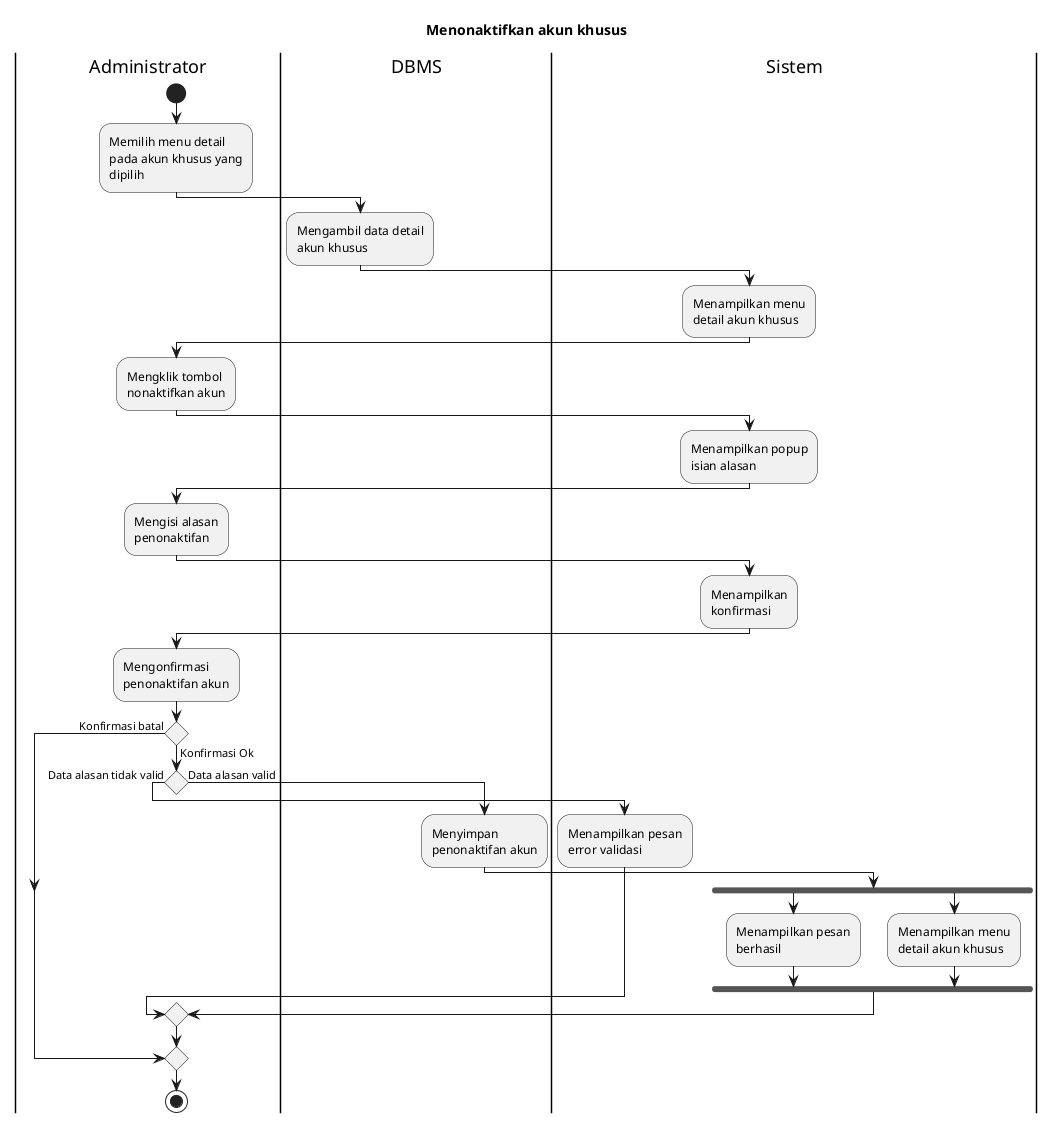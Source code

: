 @startuml UC-MGUSER-013 - Menonaktifkan akun khusus
skinparam wrapWidth 140

title Menonaktifkan akun khusus

|Administrator|
start
:Memilih menu detail pada akun khusus yang dipilih;

|DBMS|
:Mengambil data detail akun khusus;

|Sistem|
:Menampilkan menu detail akun khusus;

|Administrator|
:Mengklik tombol nonaktifkan akun;

|Sistem|
:Menampilkan popup isian alasan;

|Administrator|
:Mengisi alasan penonaktifan;

|Sistem|
:Menampilkan konfirmasi;

|Administrator|
:Mengonfirmasi penonaktifan akun;

if () then (Konfirmasi batal)
else (Konfirmasi Ok)
  if () then (Data alasan tidak valid)
    |Sistem|
    :Menampilkan pesan error validasi;
  else (Data alasan valid)
    |DBMS|
    :Menyimpan penonaktifan akun;

    |Sistem|
    fork
      :Menampilkan pesan berhasil;
    fork again
      :Menampilkan menu detail akun khusus;
    endfork
  endif
endif

|Administrator|
stop

@enduml